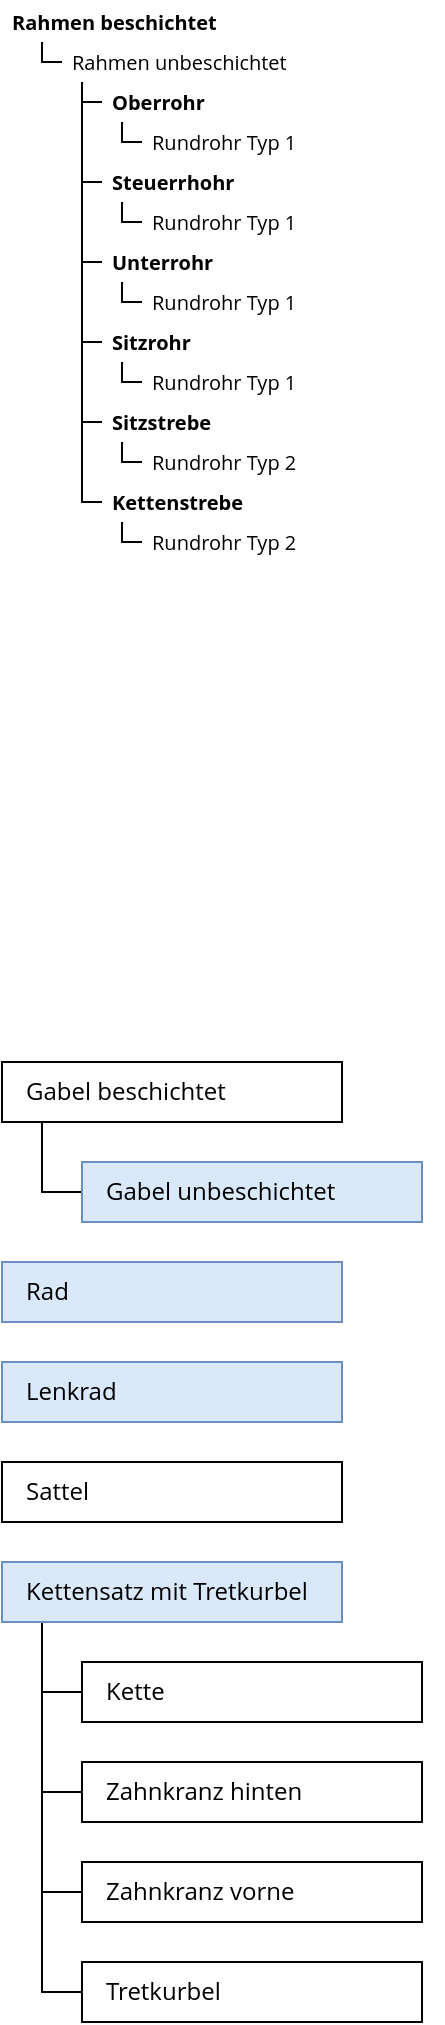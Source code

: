 <mxfile version="13.7.3" type="device"><diagram id="KVhlb9tscZICcqevTXnx" name="Seite-1"><mxGraphModel dx="760" dy="396" grid="1" gridSize="10" guides="1" tooltips="1" connect="1" arrows="1" fold="1" page="1" pageScale="1" pageWidth="827" pageHeight="1169" math="0" shadow="0"><root><mxCell id="0"/><mxCell id="1" parent="0"/><mxCell id="fXGUU0Yyf9Z70iMtAzyA-13" value="&lt;font face=&quot;Open Sans&quot; style=&quot;font-size: 10px;&quot;&gt;Rahmen beschichtet&lt;/font&gt;" style="rounded=0;whiteSpace=wrap;html=1;spacingLeft=3;align=left;strokeColor=#FFFFFF;fontSize=10;fontStyle=1" parent="1" vertex="1"><mxGeometry x="140" y="110" width="150" height="20" as="geometry"/></mxCell><mxCell id="fXGUU0Yyf9Z70iMtAzyA-22" value="&lt;font face=&quot;Open Sans&quot; style=&quot;font-size: 10px;&quot;&gt;Rahmen unbeschichtet&lt;/font&gt;" style="rounded=0;whiteSpace=wrap;html=1;align=left;spacingLeft=3;strokeColor=#FFFFFF;fontSize=10;fillColor=none;" parent="1" vertex="1"><mxGeometry x="170" y="130" width="120" height="20" as="geometry"/></mxCell><mxCell id="vApLhVhAzLAlwwpgrVdj-5" value="&lt;font face=&quot;Open Sans&quot;&gt;Rad&lt;/font&gt;" style="rounded=0;whiteSpace=wrap;html=1;spacingLeft=10;align=left;fillColor=#dae8fc;strokeColor=#6c8ebf;" parent="1" vertex="1"><mxGeometry x="140" y="740" width="170" height="30" as="geometry"/></mxCell><mxCell id="vApLhVhAzLAlwwpgrVdj-10" value="&lt;font face=&quot;Open Sans&quot;&gt;Sattel&lt;/font&gt;" style="rounded=0;whiteSpace=wrap;html=1;spacingLeft=10;align=left;" parent="1" vertex="1"><mxGeometry x="140" y="840" width="170" height="30" as="geometry"/></mxCell><mxCell id="vApLhVhAzLAlwwpgrVdj-17" value="" style="edgeStyle=orthogonalEdgeStyle;rounded=0;orthogonalLoop=1;jettySize=auto;html=1;endArrow=none;endFill=0;entryX=0;entryY=0.5;entryDx=0;entryDy=0;" parent="1" source="vApLhVhAzLAlwwpgrVdj-11" target="vApLhVhAzLAlwwpgrVdj-16" edge="1"><mxGeometry relative="1" as="geometry"><Array as="points"><mxPoint x="160" y="705"/></Array></mxGeometry></mxCell><mxCell id="vApLhVhAzLAlwwpgrVdj-11" value="&lt;font face=&quot;Open Sans&quot;&gt;Gabel beschichtet&lt;/font&gt;" style="rounded=0;whiteSpace=wrap;html=1;spacingLeft=10;align=left;" parent="1" vertex="1"><mxGeometry x="140" y="640" width="170" height="30" as="geometry"/></mxCell><mxCell id="vApLhVhAzLAlwwpgrVdj-26" value="" style="edgeStyle=orthogonalEdgeStyle;rounded=0;orthogonalLoop=1;jettySize=auto;html=1;endArrow=none;endFill=0;entryX=0;entryY=0.5;entryDx=0;entryDy=0;" parent="1" source="vApLhVhAzLAlwwpgrVdj-12" target="vApLhVhAzLAlwwpgrVdj-22" edge="1"><mxGeometry relative="1" as="geometry"><Array as="points"><mxPoint x="160" y="955"/></Array></mxGeometry></mxCell><mxCell id="vApLhVhAzLAlwwpgrVdj-28" value="" style="edgeStyle=orthogonalEdgeStyle;rounded=0;orthogonalLoop=1;jettySize=auto;html=1;endArrow=none;endFill=0;entryX=0;entryY=0.5;entryDx=0;entryDy=0;" parent="1" source="vApLhVhAzLAlwwpgrVdj-12" target="vApLhVhAzLAlwwpgrVdj-23" edge="1"><mxGeometry relative="1" as="geometry"><Array as="points"><mxPoint x="160" y="1005"/></Array></mxGeometry></mxCell><mxCell id="vApLhVhAzLAlwwpgrVdj-29" value="" style="edgeStyle=orthogonalEdgeStyle;rounded=0;orthogonalLoop=1;jettySize=auto;html=1;endArrow=none;endFill=0;entryX=0;entryY=0.5;entryDx=0;entryDy=0;" parent="1" source="vApLhVhAzLAlwwpgrVdj-12" target="vApLhVhAzLAlwwpgrVdj-25" edge="1"><mxGeometry relative="1" as="geometry"><Array as="points"><mxPoint x="160" y="1105"/></Array></mxGeometry></mxCell><mxCell id="vApLhVhAzLAlwwpgrVdj-12" value="&lt;font face=&quot;Open Sans&quot;&gt;Kettensatz mit Tretkurbel&lt;/font&gt;" style="rounded=0;whiteSpace=wrap;html=1;spacingLeft=10;align=left;fillColor=#dae8fc;strokeColor=#6c8ebf;" parent="1" vertex="1"><mxGeometry x="140" y="890" width="170" height="30" as="geometry"/></mxCell><mxCell id="vApLhVhAzLAlwwpgrVdj-13" value="&lt;font face=&quot;Open Sans&quot;&gt;Lenkrad&lt;/font&gt;" style="rounded=0;whiteSpace=wrap;html=1;spacingLeft=10;align=left;fillColor=#dae8fc;strokeColor=#6c8ebf;" parent="1" vertex="1"><mxGeometry x="140" y="790" width="170" height="30" as="geometry"/></mxCell><mxCell id="vApLhVhAzLAlwwpgrVdj-16" value="&lt;font face=&quot;Open Sans&quot;&gt;Gabel unbeschichtet&lt;/font&gt;" style="rounded=0;whiteSpace=wrap;html=1;spacingLeft=10;align=left;fillColor=#dae8fc;strokeColor=#6c8ebf;" parent="1" vertex="1"><mxGeometry x="180" y="690" width="170" height="30" as="geometry"/></mxCell><mxCell id="vApLhVhAzLAlwwpgrVdj-30" style="edgeStyle=orthogonalEdgeStyle;rounded=0;orthogonalLoop=1;jettySize=auto;html=1;entryX=0;entryY=0.5;entryDx=0;entryDy=0;endArrow=none;endFill=0;" parent="1" source="vApLhVhAzLAlwwpgrVdj-22" target="vApLhVhAzLAlwwpgrVdj-24" edge="1"><mxGeometry relative="1" as="geometry"><Array as="points"><mxPoint x="160" y="955"/><mxPoint x="160" y="1055"/></Array></mxGeometry></mxCell><mxCell id="vApLhVhAzLAlwwpgrVdj-22" value="&lt;font face=&quot;Open Sans&quot;&gt;Kette&lt;/font&gt;" style="rounded=0;whiteSpace=wrap;html=1;spacingLeft=10;align=left;" parent="1" vertex="1"><mxGeometry x="180" y="940" width="170" height="30" as="geometry"/></mxCell><mxCell id="vApLhVhAzLAlwwpgrVdj-23" value="&lt;font face=&quot;Open Sans&quot;&gt;Zahnkranz hinten&lt;/font&gt;" style="rounded=0;whiteSpace=wrap;html=1;spacingLeft=10;align=left;" parent="1" vertex="1"><mxGeometry x="180" y="990" width="170" height="30" as="geometry"/></mxCell><mxCell id="vApLhVhAzLAlwwpgrVdj-24" value="&lt;font face=&quot;Open Sans&quot;&gt;Zahnkranz vorne&lt;/font&gt;" style="rounded=0;whiteSpace=wrap;html=1;spacingLeft=10;align=left;" parent="1" vertex="1"><mxGeometry x="180" y="1040" width="170" height="30" as="geometry"/></mxCell><mxCell id="vApLhVhAzLAlwwpgrVdj-25" value="&lt;font face=&quot;Open Sans&quot;&gt;Tretkurbel&lt;/font&gt;" style="rounded=0;whiteSpace=wrap;html=1;spacingLeft=10;align=left;" parent="1" vertex="1"><mxGeometry x="180" y="1090" width="170" height="30" as="geometry"/></mxCell><mxCell id="3BxxU9GrlRg7SPZLYVwm-1" value="&lt;font face=&quot;Open Sans&quot; style=&quot;font-size: 10px;&quot;&gt;Rundrohr Typ 1&lt;/font&gt;" style="rounded=0;whiteSpace=wrap;html=1;spacingLeft=3;align=left;strokeColor=#FFFFFF;fontSize=10;" parent="1" vertex="1"><mxGeometry x="210" y="170" width="150" height="20" as="geometry"/></mxCell><mxCell id="3BxxU9GrlRg7SPZLYVwm-3" value="&lt;font face=&quot;Open Sans&quot; style=&quot;font-size: 10px;&quot;&gt;Oberrohr&lt;/font&gt;" style="rounded=0;whiteSpace=wrap;html=1;align=left;spacingLeft=3;strokeColor=#FFFFFF;fontSize=10;fontStyle=1;fillColor=none;" parent="1" vertex="1"><mxGeometry x="190" y="150" width="110" height="20" as="geometry"/></mxCell><mxCell id="3BxxU9GrlRg7SPZLYVwm-4" value="&lt;font face=&quot;Open Sans&quot; style=&quot;font-size: 10px;&quot;&gt;Steuerrhohr&lt;br style=&quot;font-size: 10px;&quot;&gt;&lt;/font&gt;" style="rounded=0;whiteSpace=wrap;html=1;align=left;spacingLeft=3;strokeColor=#FFFFFF;fontSize=10;fillColor=none;fontStyle=1" parent="1" vertex="1"><mxGeometry x="190" y="190" width="170" height="20" as="geometry"/></mxCell><mxCell id="m2HT1lFUwZ-SmteHjbVt-1" value="" style="edgeStyle=orthogonalEdgeStyle;rounded=0;orthogonalLoop=1;jettySize=auto;html=1;endArrow=none;endFill=0;exitX=0;exitY=0.5;exitDx=0;exitDy=0;" edge="1" parent="1" source="fXGUU0Yyf9Z70iMtAzyA-22"><mxGeometry relative="1" as="geometry"><Array as="points"><mxPoint x="160" y="140"/></Array><mxPoint x="150" y="140" as="sourcePoint"/><mxPoint x="160" y="130" as="targetPoint"/></mxGeometry></mxCell><mxCell id="m2HT1lFUwZ-SmteHjbVt-2" value="" style="edgeStyle=orthogonalEdgeStyle;rounded=0;orthogonalLoop=1;jettySize=auto;html=1;endArrow=none;endFill=0;exitX=0;exitY=0.5;exitDx=0;exitDy=0;" edge="1" parent="1"><mxGeometry relative="1" as="geometry"><Array as="points"><mxPoint x="180" y="160"/></Array><mxPoint x="190" y="160" as="sourcePoint"/><mxPoint x="180" y="150" as="targetPoint"/></mxGeometry></mxCell><mxCell id="m2HT1lFUwZ-SmteHjbVt-4" value="" style="edgeStyle=orthogonalEdgeStyle;rounded=0;orthogonalLoop=1;jettySize=auto;html=1;endArrow=none;endFill=0;exitX=0;exitY=0.5;exitDx=0;exitDy=0;" edge="1" parent="1"><mxGeometry relative="1" as="geometry"><Array as="points"><mxPoint x="200" y="180"/></Array><mxPoint x="210" y="180" as="sourcePoint"/><mxPoint x="200" y="170" as="targetPoint"/></mxGeometry></mxCell><mxCell id="m2HT1lFUwZ-SmteHjbVt-5" value="" style="edgeStyle=orthogonalEdgeStyle;rounded=0;orthogonalLoop=1;jettySize=auto;html=1;endArrow=none;endFill=0;exitX=0;exitY=0.5;exitDx=0;exitDy=0;" edge="1" parent="1"><mxGeometry relative="1" as="geometry"><Array as="points"><mxPoint x="180" y="200"/></Array><mxPoint x="190" y="200" as="sourcePoint"/><mxPoint x="180" y="150" as="targetPoint"/></mxGeometry></mxCell><mxCell id="m2HT1lFUwZ-SmteHjbVt-6" value="&lt;font face=&quot;Open Sans&quot; style=&quot;font-size: 10px;&quot;&gt;Rundrohr Typ 1&lt;/font&gt;" style="rounded=0;whiteSpace=wrap;html=1;spacingLeft=3;align=left;strokeColor=#FFFFFF;fontSize=10;" vertex="1" parent="1"><mxGeometry x="210" y="210" width="150" height="20" as="geometry"/></mxCell><mxCell id="m2HT1lFUwZ-SmteHjbVt-7" value="" style="edgeStyle=orthogonalEdgeStyle;rounded=0;orthogonalLoop=1;jettySize=auto;html=1;endArrow=none;endFill=0;exitX=0;exitY=0.5;exitDx=0;exitDy=0;" edge="1" parent="1"><mxGeometry relative="1" as="geometry"><Array as="points"><mxPoint x="200" y="220"/></Array><mxPoint x="210" y="220" as="sourcePoint"/><mxPoint x="200" y="210" as="targetPoint"/></mxGeometry></mxCell><mxCell id="m2HT1lFUwZ-SmteHjbVt-8" value="&lt;font face=&quot;Open Sans&quot; style=&quot;font-size: 10px&quot;&gt;Unterrohr&lt;br style=&quot;font-size: 10px&quot;&gt;&lt;/font&gt;" style="rounded=0;whiteSpace=wrap;html=1;align=left;spacingLeft=3;strokeColor=#FFFFFF;fontSize=10;fillColor=none;fontStyle=1" vertex="1" parent="1"><mxGeometry x="190" y="230" width="170" height="20" as="geometry"/></mxCell><mxCell id="m2HT1lFUwZ-SmteHjbVt-9" value="" style="edgeStyle=orthogonalEdgeStyle;rounded=0;orthogonalLoop=1;jettySize=auto;html=1;endArrow=none;endFill=0;exitX=0;exitY=0.5;exitDx=0;exitDy=0;" edge="1" parent="1"><mxGeometry relative="1" as="geometry"><Array as="points"><mxPoint x="180" y="240"/></Array><mxPoint x="190" y="240" as="sourcePoint"/><mxPoint x="180" y="200" as="targetPoint"/></mxGeometry></mxCell><mxCell id="m2HT1lFUwZ-SmteHjbVt-10" value="&lt;font face=&quot;Open Sans&quot; style=&quot;font-size: 10px;&quot;&gt;Rundrohr Typ 1&lt;/font&gt;" style="rounded=0;whiteSpace=wrap;html=1;spacingLeft=3;align=left;strokeColor=#FFFFFF;fontSize=10;" vertex="1" parent="1"><mxGeometry x="210" y="250" width="150" height="20" as="geometry"/></mxCell><mxCell id="m2HT1lFUwZ-SmteHjbVt-11" value="" style="edgeStyle=orthogonalEdgeStyle;rounded=0;orthogonalLoop=1;jettySize=auto;html=1;endArrow=none;endFill=0;exitX=0;exitY=0.5;exitDx=0;exitDy=0;" edge="1" parent="1"><mxGeometry relative="1" as="geometry"><Array as="points"><mxPoint x="200" y="260"/></Array><mxPoint x="210" y="260" as="sourcePoint"/><mxPoint x="200" y="250" as="targetPoint"/></mxGeometry></mxCell><mxCell id="m2HT1lFUwZ-SmteHjbVt-12" value="&lt;font face=&quot;Open Sans&quot; style=&quot;font-size: 10px&quot;&gt;Sitzrohr&lt;/font&gt;" style="rounded=0;whiteSpace=wrap;html=1;align=left;spacingLeft=3;strokeColor=#FFFFFF;fontSize=10;fontStyle=1;fillColor=none;" vertex="1" parent="1"><mxGeometry x="190" y="270" width="110" height="20" as="geometry"/></mxCell><mxCell id="m2HT1lFUwZ-SmteHjbVt-13" value="&lt;font face=&quot;Open Sans&quot; style=&quot;font-size: 10px;&quot;&gt;Rundrohr Typ 1&lt;/font&gt;" style="rounded=0;whiteSpace=wrap;html=1;spacingLeft=3;align=left;strokeColor=#FFFFFF;fontSize=10;" vertex="1" parent="1"><mxGeometry x="210" y="290" width="150" height="20" as="geometry"/></mxCell><mxCell id="m2HT1lFUwZ-SmteHjbVt-14" value="" style="edgeStyle=orthogonalEdgeStyle;rounded=0;orthogonalLoop=1;jettySize=auto;html=1;endArrow=none;endFill=0;exitX=0;exitY=0.5;exitDx=0;exitDy=0;" edge="1" parent="1"><mxGeometry relative="1" as="geometry"><Array as="points"><mxPoint x="200" y="300"/></Array><mxPoint x="210" y="300" as="sourcePoint"/><mxPoint x="200" y="290" as="targetPoint"/></mxGeometry></mxCell><mxCell id="m2HT1lFUwZ-SmteHjbVt-15" value="" style="edgeStyle=orthogonalEdgeStyle;rounded=0;orthogonalLoop=1;jettySize=auto;html=1;endArrow=none;endFill=0;exitX=0;exitY=0.5;exitDx=0;exitDy=0;" edge="1" parent="1"><mxGeometry relative="1" as="geometry"><Array as="points"><mxPoint x="180" y="280"/></Array><mxPoint x="190" y="280" as="sourcePoint"/><mxPoint x="180" y="240" as="targetPoint"/></mxGeometry></mxCell><mxCell id="m2HT1lFUwZ-SmteHjbVt-16" value="&lt;font face=&quot;Open Sans&quot; style=&quot;font-size: 10px&quot;&gt;Sitzstrebe&lt;/font&gt;" style="rounded=0;whiteSpace=wrap;html=1;align=left;spacingLeft=3;strokeColor=#FFFFFF;fontSize=10;fontStyle=1;fillColor=none;" vertex="1" parent="1"><mxGeometry x="190" y="310" width="110" height="20" as="geometry"/></mxCell><mxCell id="m2HT1lFUwZ-SmteHjbVt-17" value="" style="edgeStyle=orthogonalEdgeStyle;rounded=0;orthogonalLoop=1;jettySize=auto;html=1;endArrow=none;endFill=0;exitX=0;exitY=0.5;exitDx=0;exitDy=0;" edge="1" parent="1"><mxGeometry relative="1" as="geometry"><Array as="points"><mxPoint x="180" y="320"/></Array><mxPoint x="190" y="320" as="sourcePoint"/><mxPoint x="180" y="280" as="targetPoint"/></mxGeometry></mxCell><mxCell id="m2HT1lFUwZ-SmteHjbVt-18" value="&lt;font face=&quot;Open Sans&quot; style=&quot;font-size: 10px&quot;&gt;Rundrohr Typ 2&lt;/font&gt;" style="rounded=0;whiteSpace=wrap;html=1;spacingLeft=3;align=left;strokeColor=#FFFFFF;fontSize=10;" vertex="1" parent="1"><mxGeometry x="210" y="330" width="150" height="20" as="geometry"/></mxCell><mxCell id="m2HT1lFUwZ-SmteHjbVt-19" value="" style="edgeStyle=orthogonalEdgeStyle;rounded=0;orthogonalLoop=1;jettySize=auto;html=1;endArrow=none;endFill=0;exitX=0;exitY=0.5;exitDx=0;exitDy=0;" edge="1" parent="1"><mxGeometry relative="1" as="geometry"><Array as="points"><mxPoint x="200" y="340"/></Array><mxPoint x="210" y="340" as="sourcePoint"/><mxPoint x="200" y="330" as="targetPoint"/></mxGeometry></mxCell><mxCell id="m2HT1lFUwZ-SmteHjbVt-20" value="&lt;font face=&quot;Open Sans&quot; style=&quot;font-size: 10px&quot;&gt;Kettenstrebe&lt;/font&gt;" style="rounded=0;whiteSpace=wrap;html=1;align=left;spacingLeft=3;strokeColor=#FFFFFF;fontSize=10;fontStyle=1;fillColor=none;" vertex="1" parent="1"><mxGeometry x="190" y="350" width="110" height="20" as="geometry"/></mxCell><mxCell id="m2HT1lFUwZ-SmteHjbVt-21" value="&lt;font face=&quot;Open Sans&quot; style=&quot;font-size: 10px&quot;&gt;Rundrohr Typ 2&lt;/font&gt;" style="rounded=0;whiteSpace=wrap;html=1;spacingLeft=3;align=left;strokeColor=#FFFFFF;fontSize=10;" vertex="1" parent="1"><mxGeometry x="210" y="370" width="150" height="20" as="geometry"/></mxCell><mxCell id="m2HT1lFUwZ-SmteHjbVt-22" value="" style="edgeStyle=orthogonalEdgeStyle;rounded=0;orthogonalLoop=1;jettySize=auto;html=1;endArrow=none;endFill=0;exitX=0;exitY=0.5;exitDx=0;exitDy=0;" edge="1" parent="1"><mxGeometry relative="1" as="geometry"><Array as="points"><mxPoint x="200" y="380"/></Array><mxPoint x="210" y="380" as="sourcePoint"/><mxPoint x="200" y="370" as="targetPoint"/></mxGeometry></mxCell><mxCell id="m2HT1lFUwZ-SmteHjbVt-23" value="" style="edgeStyle=orthogonalEdgeStyle;rounded=0;orthogonalLoop=1;jettySize=auto;html=1;endArrow=none;endFill=0;exitX=0;exitY=0.5;exitDx=0;exitDy=0;" edge="1" parent="1"><mxGeometry relative="1" as="geometry"><Array as="points"><mxPoint x="180" y="360"/></Array><mxPoint x="190" y="360" as="sourcePoint"/><mxPoint x="180" y="320" as="targetPoint"/></mxGeometry></mxCell></root></mxGraphModel></diagram></mxfile>